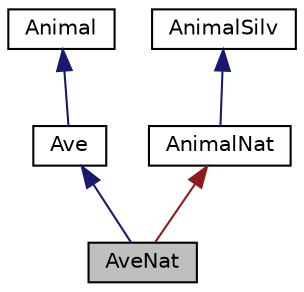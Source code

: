 digraph "AveNat"
{
  edge [fontname="Helvetica",fontsize="10",labelfontname="Helvetica",labelfontsize="10"];
  node [fontname="Helvetica",fontsize="10",shape=record];
  Node0 [label="AveNat",height=0.2,width=0.4,color="black", fillcolor="grey75", style="filled", fontcolor="black"];
  Node1 -> Node0 [dir="back",color="midnightblue",fontsize="10",style="solid",fontname="Helvetica"];
  Node1 [label="Ave",height=0.2,width=0.4,color="black", fillcolor="white", style="filled",URL="$class_ave.html"];
  Node2 -> Node1 [dir="back",color="midnightblue",fontsize="10",style="solid",fontname="Helvetica"];
  Node2 [label="Animal",height=0.2,width=0.4,color="black", fillcolor="white", style="filled",URL="$class_animal.html",tooltip="Classe base para todos os grupos de animais. "];
  Node3 -> Node0 [dir="back",color="firebrick4",fontsize="10",style="solid",fontname="Helvetica"];
  Node3 [label="AnimalNat",height=0.2,width=0.4,color="black", fillcolor="white", style="filled",URL="$class_animal_nat.html"];
  Node4 -> Node3 [dir="back",color="midnightblue",fontsize="10",style="solid",fontname="Helvetica"];
  Node4 [label="AnimalSilv",height=0.2,width=0.4,color="black", fillcolor="white", style="filled",URL="$class_animal_silv.html"];
}
